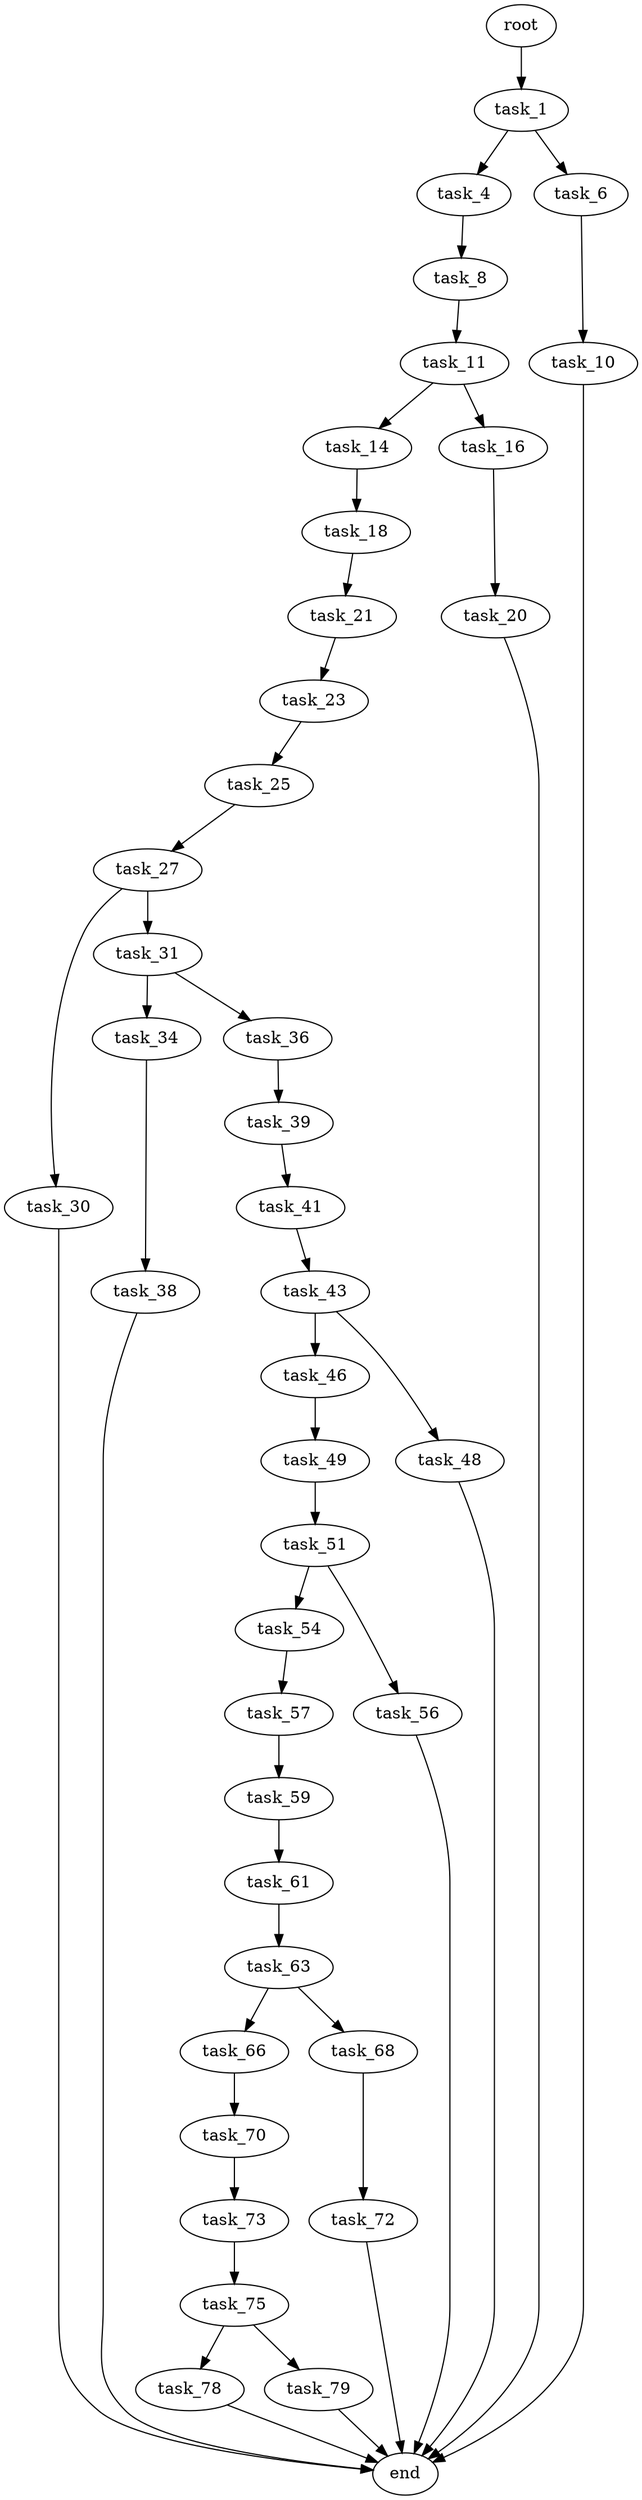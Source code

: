 digraph G {
  root [size="0.000000"];
  task_1 [size="179872683581.000000"];
  task_4 [size="1073741824000.000000"];
  task_6 [size="28991029248.000000"];
  task_8 [size="8589934592.000000"];
  task_10 [size="207344412986.000000"];
  task_11 [size="1654926199.000000"];
  task_14 [size="782757789696.000000"];
  task_16 [size="5701148374.000000"];
  task_18 [size="231928233984.000000"];
  task_20 [size="525537291275.000000"];
  task_21 [size="231928233984.000000"];
  task_23 [size="368293445632.000000"];
  task_25 [size="68719476736.000000"];
  task_27 [size="23785711858.000000"];
  task_30 [size="549755813888.000000"];
  task_31 [size="19008048887.000000"];
  task_34 [size="84650920203.000000"];
  task_36 [size="244101861493.000000"];
  task_38 [size="827566447318.000000"];
  task_39 [size="3038349414.000000"];
  task_41 [size="211108785134.000000"];
  task_43 [size="31182121757.000000"];
  task_46 [size="158999050539.000000"];
  task_48 [size="68719476736.000000"];
  task_49 [size="696132795057.000000"];
  task_51 [size="436730107661.000000"];
  task_54 [size="408593168236.000000"];
  task_56 [size="231928233984.000000"];
  task_57 [size="1699905397.000000"];
  task_59 [size="58391428706.000000"];
  task_61 [size="1034738535721.000000"];
  task_63 [size="43758081720.000000"];
  task_66 [size="549755813888.000000"];
  task_68 [size="6171078260.000000"];
  task_70 [size="782757789696.000000"];
  task_72 [size="105365870939.000000"];
  task_73 [size="549755813888.000000"];
  task_75 [size="231928233984.000000"];
  task_78 [size="8589934592.000000"];
  task_79 [size="8139501939.000000"];
  end [size="0.000000"];

  root -> task_1 [size="1.000000"];
  task_1 -> task_4 [size="536870912.000000"];
  task_1 -> task_6 [size="536870912.000000"];
  task_4 -> task_8 [size="838860800.000000"];
  task_6 -> task_10 [size="75497472.000000"];
  task_8 -> task_11 [size="33554432.000000"];
  task_10 -> end [size="1.000000"];
  task_11 -> task_14 [size="33554432.000000"];
  task_11 -> task_16 [size="33554432.000000"];
  task_14 -> task_18 [size="679477248.000000"];
  task_16 -> task_20 [size="411041792.000000"];
  task_18 -> task_21 [size="301989888.000000"];
  task_20 -> end [size="1.000000"];
  task_21 -> task_23 [size="301989888.000000"];
  task_23 -> task_25 [size="411041792.000000"];
  task_25 -> task_27 [size="134217728.000000"];
  task_27 -> task_30 [size="411041792.000000"];
  task_27 -> task_31 [size="411041792.000000"];
  task_30 -> end [size="1.000000"];
  task_31 -> task_34 [size="33554432.000000"];
  task_31 -> task_36 [size="33554432.000000"];
  task_34 -> task_38 [size="209715200.000000"];
  task_36 -> task_39 [size="411041792.000000"];
  task_38 -> end [size="1.000000"];
  task_39 -> task_41 [size="301989888.000000"];
  task_41 -> task_43 [size="209715200.000000"];
  task_43 -> task_46 [size="33554432.000000"];
  task_43 -> task_48 [size="33554432.000000"];
  task_46 -> task_49 [size="536870912.000000"];
  task_48 -> end [size="1.000000"];
  task_49 -> task_51 [size="838860800.000000"];
  task_51 -> task_54 [size="301989888.000000"];
  task_51 -> task_56 [size="301989888.000000"];
  task_54 -> task_57 [size="679477248.000000"];
  task_56 -> end [size="1.000000"];
  task_57 -> task_59 [size="33554432.000000"];
  task_59 -> task_61 [size="209715200.000000"];
  task_61 -> task_63 [size="679477248.000000"];
  task_63 -> task_66 [size="134217728.000000"];
  task_63 -> task_68 [size="134217728.000000"];
  task_66 -> task_70 [size="536870912.000000"];
  task_68 -> task_72 [size="209715200.000000"];
  task_70 -> task_73 [size="679477248.000000"];
  task_72 -> end [size="1.000000"];
  task_73 -> task_75 [size="536870912.000000"];
  task_75 -> task_78 [size="301989888.000000"];
  task_75 -> task_79 [size="301989888.000000"];
  task_78 -> end [size="1.000000"];
  task_79 -> end [size="1.000000"];
}
